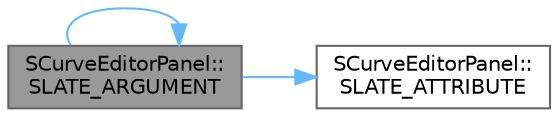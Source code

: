 digraph "SCurveEditorPanel::SLATE_ARGUMENT"
{
 // INTERACTIVE_SVG=YES
 // LATEX_PDF_SIZE
  bgcolor="transparent";
  edge [fontname=Helvetica,fontsize=10,labelfontname=Helvetica,labelfontsize=10];
  node [fontname=Helvetica,fontsize=10,shape=box,height=0.2,width=0.4];
  rankdir="LR";
  Node1 [id="Node000001",label="SCurveEditorPanel::\lSLATE_ARGUMENT",height=0.2,width=0.4,color="gray40", fillcolor="grey60", style="filled", fontcolor="black",tooltip="Optional Time Slider Controller which allows us to synchronize with an externally controlled Time Sli..."];
  Node1 -> Node1 [id="edge1_Node000001_Node000001",color="steelblue1",style="solid",tooltip=" "];
  Node1 -> Node2 [id="edge2_Node000001_Node000002",color="steelblue1",style="solid",tooltip=" "];
  Node2 [id="Node000002",label="SCurveEditorPanel::\lSLATE_ATTRIBUTE",height=0.2,width=0.4,color="grey40", fillcolor="white", style="filled",URL="$d5/d9c/classSCurveEditorPanel.html#a9a014517c2e7e741382747b5a8c559fe",tooltip="Color to draw grid lines."];
}
